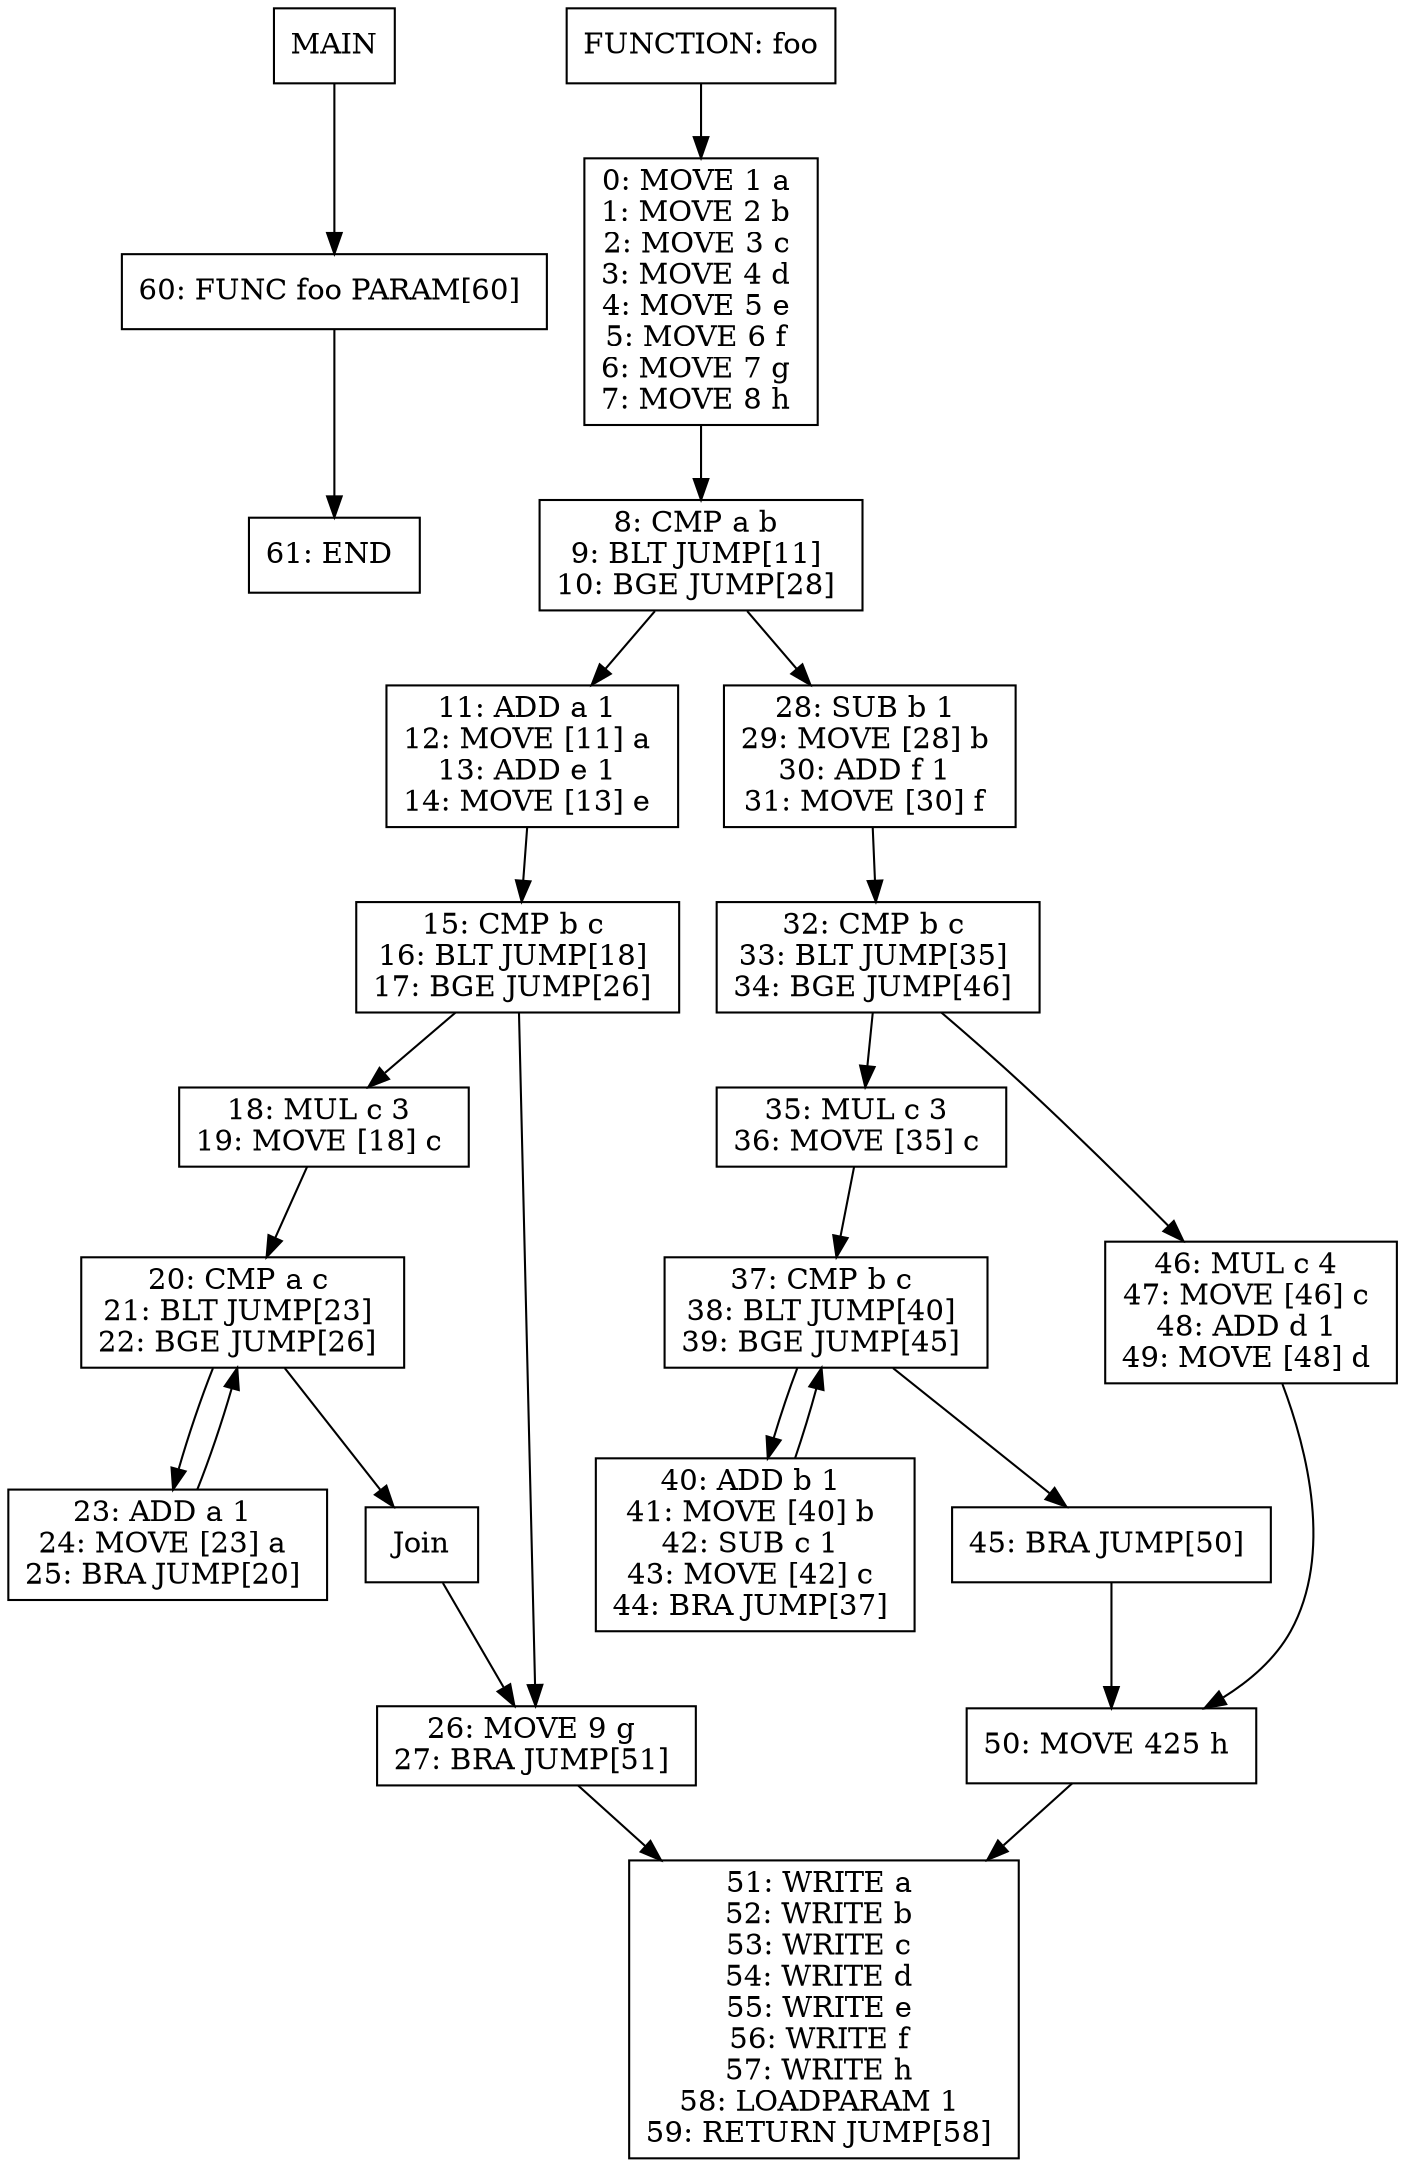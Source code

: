 digraph test013 {
node [shape=box]
1[label="MAIN"]
1 -> 42
42[label="60: FUNC foo PARAM[60] 
"]
42 -> 43
43[label="61: END 
"]
2[label="FUNCTION: foo"]
2 -> 4
4[label="0: MOVE 1 a 
1: MOVE 2 b 
2: MOVE 3 c 
3: MOVE 4 d 
4: MOVE 5 e 
5: MOVE 6 f 
6: MOVE 7 g 
7: MOVE 8 h 
"]
4 -> 12
12[label="8: CMP a b 
9: BLT JUMP[11] 
10: BGE JUMP[28] 
"]
12 -> 14
14[label="11: ADD a 1 
12: MOVE [11] a 
13: ADD e 1 
14: MOVE [13] e 
"]
14 -> 16
16[label="15: CMP b c 
16: BLT JUMP[18] 
17: BGE JUMP[26] 
"]
16 -> 18
18[label="18: MUL c 3 
19: MOVE [18] c 
"]
18 -> 19
19[label="20: CMP a c 
21: BLT JUMP[23] 
22: BGE JUMP[26] 
"]
19 -> 21
21[label="23: ADD a 1 
24: MOVE [23] a 
25: BRA JUMP[20] 
"]
21 -> 19
19 -> 20
20[label="Join"]
20 -> 17
17[label="26: MOVE 9 g 
27: BRA JUMP[51] 
"]
17 -> 13
13[label="51: WRITE a 
52: WRITE b 
53: WRITE c 
54: WRITE d 
55: WRITE e 
56: WRITE f 
57: WRITE h 
58: LOADPARAM 1 
59: RETURN JUMP[58] 
"]
16 -> 17
12 -> 23
23[label="28: SUB b 1 
29: MOVE [28] b 
30: ADD f 1 
31: MOVE [30] f 
"]
23 -> 25
25[label="32: CMP b c 
33: BLT JUMP[35] 
34: BGE JUMP[46] 
"]
25 -> 27
27[label="35: MUL c 3 
36: MOVE [35] c 
"]
27 -> 28
28[label="37: CMP b c 
38: BLT JUMP[40] 
39: BGE JUMP[45] 
"]
28 -> 30
30[label="40: ADD b 1 
41: MOVE [40] b 
42: SUB c 1 
43: MOVE [42] c 
44: BRA JUMP[37] 
"]
30 -> 28
28 -> 29
29[label="45: BRA JUMP[50] 
"]
29 -> 26
26[label="50: MOVE 425 h 
"]
26 -> 13
25 -> 32
32[label="46: MUL c 4 
47: MOVE [46] c 
48: ADD d 1 
49: MOVE [48] d 
"]
32 -> 26
}
